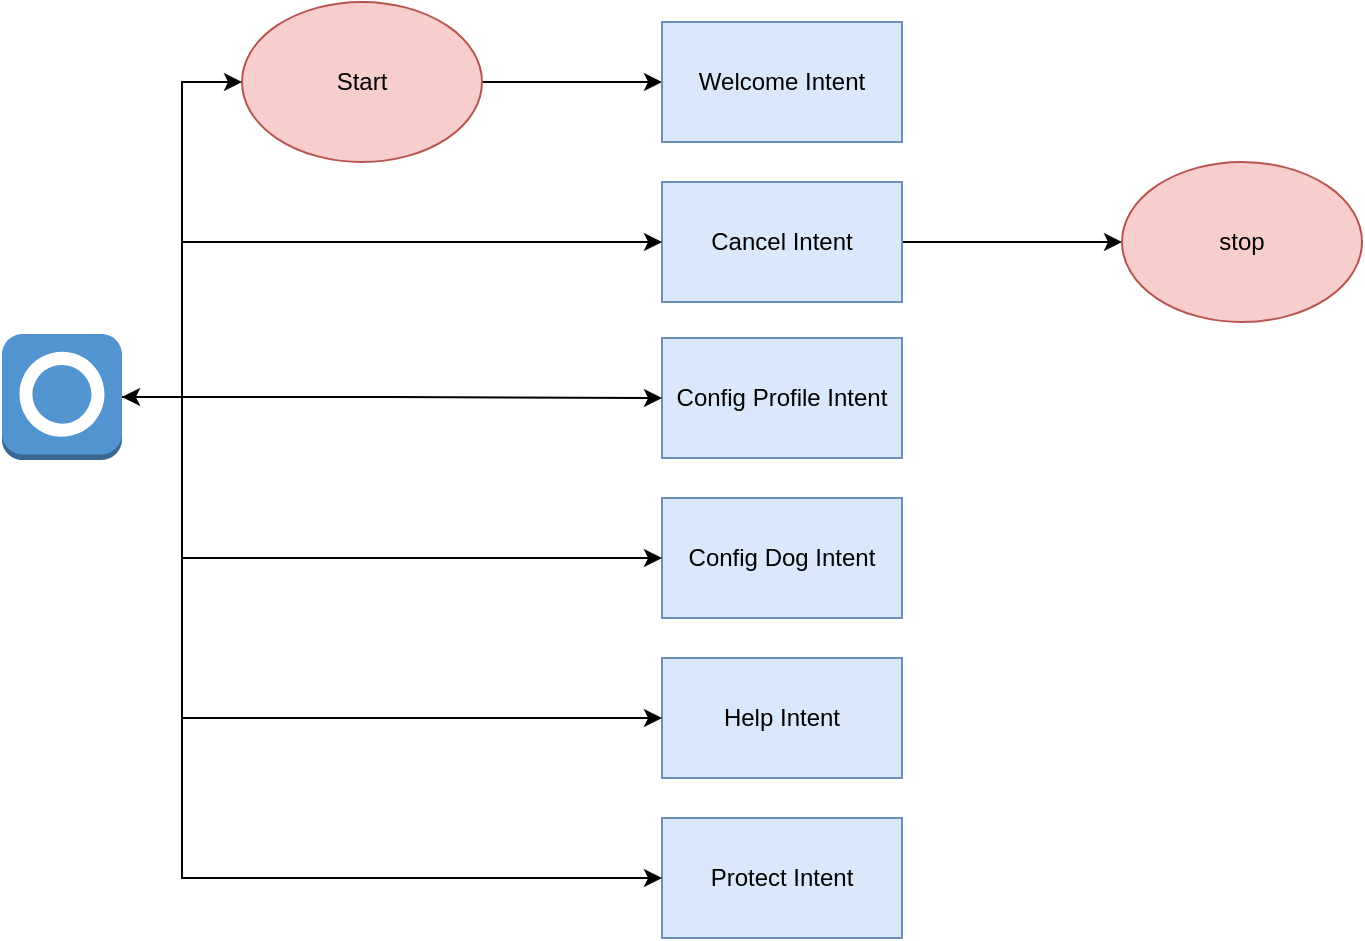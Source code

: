 <mxfile version="12.1.8" type="github" pages="5"><diagram id="BoS9-kx1qaGzL87DdR1R" name="Full Diagram"><mxGraphModel dx="932" dy="538" grid="1" gridSize="10" guides="1" tooltips="1" connect="1" arrows="1" fold="1" page="1" pageScale="1" pageWidth="827" pageHeight="1169" math="0" shadow="0"><root><mxCell id="0"/><mxCell id="1" parent="0"/><mxCell id="A-mPyMvRJ2aQJdGACuBS-4" style="edgeStyle=orthogonalEdgeStyle;rounded=0;orthogonalLoop=1;jettySize=auto;html=1;exitX=1;exitY=0.5;exitDx=0;exitDy=0;entryX=0;entryY=0.5;entryDx=0;entryDy=0;" edge="1" parent="1" source="XWfSldfmywhOotY8HdQp-2" target="A-mPyMvRJ2aQJdGACuBS-3"><mxGeometry relative="1" as="geometry"/></mxCell><mxCell id="XWfSldfmywhOotY8HdQp-2" value="Start" style="ellipse;whiteSpace=wrap;html=1;fillColor=#f8cecc;strokeColor=#b85450;" vertex="1" parent="1"><mxGeometry x="150" y="30" width="120" height="80" as="geometry"/></mxCell><mxCell id="XWfSldfmywhOotY8HdQp-9" value="Protect Intent" style="rounded=0;whiteSpace=wrap;html=1;fillColor=#dae8fc;strokeColor=#6c8ebf;" vertex="1" parent="1"><mxGeometry x="360" y="438" width="120" height="60" as="geometry"/></mxCell><mxCell id="A-mPyMvRJ2aQJdGACuBS-2" style="edgeStyle=orthogonalEdgeStyle;rounded=0;orthogonalLoop=1;jettySize=auto;html=1;exitX=1;exitY=0.5;exitDx=0;exitDy=0;entryX=0;entryY=0.5;entryDx=0;entryDy=0;" edge="1" parent="1" source="XWfSldfmywhOotY8HdQp-16" target="XWfSldfmywhOotY8HdQp-17"><mxGeometry relative="1" as="geometry"/></mxCell><mxCell id="XWfSldfmywhOotY8HdQp-16" value="Cancel Intent" style="rounded=0;whiteSpace=wrap;html=1;fillColor=#dae8fc;strokeColor=#6c8ebf;" vertex="1" parent="1"><mxGeometry x="360" y="120" width="120" height="60" as="geometry"/></mxCell><mxCell id="XWfSldfmywhOotY8HdQp-17" value="stop" style="ellipse;whiteSpace=wrap;html=1;fillColor=#f8cecc;strokeColor=#b85450;" vertex="1" parent="1"><mxGeometry x="590" y="110" width="120" height="80" as="geometry"/></mxCell><mxCell id="XWfSldfmywhOotY8HdQp-18" value="Help Intent" style="rounded=0;whiteSpace=wrap;html=1;fillColor=#dae8fc;strokeColor=#6c8ebf;" vertex="1" parent="1"><mxGeometry x="360" y="358" width="120" height="60" as="geometry"/></mxCell><mxCell id="XWfSldfmywhOotY8HdQp-19" value="Config Profile Intent" style="rounded=0;whiteSpace=wrap;html=1;fillColor=#dae8fc;strokeColor=#6c8ebf;" vertex="1" parent="1"><mxGeometry x="360" y="198" width="120" height="60" as="geometry"/></mxCell><mxCell id="XWfSldfmywhOotY8HdQp-20" value="Config Dog Intent" style="rounded=0;whiteSpace=wrap;html=1;fillColor=#dae8fc;strokeColor=#6c8ebf;" vertex="1" parent="1"><mxGeometry x="360" y="278" width="120" height="60" as="geometry"/></mxCell><mxCell id="A-mPyMvRJ2aQJdGACuBS-6" style="edgeStyle=orthogonalEdgeStyle;rounded=0;orthogonalLoop=1;jettySize=auto;html=1;exitX=1;exitY=0.5;exitDx=0;exitDy=0;exitPerimeter=0;entryX=0;entryY=0.5;entryDx=0;entryDy=0;" edge="1" parent="1" source="XWfSldfmywhOotY8HdQp-21" target="XWfSldfmywhOotY8HdQp-2"><mxGeometry relative="1" as="geometry"><Array as="points"><mxPoint x="120" y="228"/><mxPoint x="120" y="70"/></Array></mxGeometry></mxCell><mxCell id="A-mPyMvRJ2aQJdGACuBS-7" style="edgeStyle=orthogonalEdgeStyle;rounded=0;orthogonalLoop=1;jettySize=auto;html=1;exitX=1;exitY=0.5;exitDx=0;exitDy=0;exitPerimeter=0;entryX=0;entryY=0.5;entryDx=0;entryDy=0;" edge="1" parent="1" source="XWfSldfmywhOotY8HdQp-21" target="XWfSldfmywhOotY8HdQp-19"><mxGeometry relative="1" as="geometry"/></mxCell><mxCell id="A-mPyMvRJ2aQJdGACuBS-8" style="edgeStyle=orthogonalEdgeStyle;rounded=0;orthogonalLoop=1;jettySize=auto;html=1;exitX=1;exitY=0.5;exitDx=0;exitDy=0;exitPerimeter=0;entryX=0;entryY=0.5;entryDx=0;entryDy=0;startArrow=classic;startFill=1;" edge="1" parent="1" source="XWfSldfmywhOotY8HdQp-21" target="XWfSldfmywhOotY8HdQp-16"><mxGeometry relative="1" as="geometry"><Array as="points"><mxPoint x="120" y="228"/><mxPoint x="120" y="150"/></Array></mxGeometry></mxCell><mxCell id="A-mPyMvRJ2aQJdGACuBS-9" style="edgeStyle=orthogonalEdgeStyle;rounded=0;orthogonalLoop=1;jettySize=auto;html=1;exitX=1;exitY=0.5;exitDx=0;exitDy=0;exitPerimeter=0;entryX=0;entryY=0.5;entryDx=0;entryDy=0;" edge="1" parent="1" source="XWfSldfmywhOotY8HdQp-21" target="XWfSldfmywhOotY8HdQp-20"><mxGeometry relative="1" as="geometry"><Array as="points"><mxPoint x="120" y="228"/><mxPoint x="120" y="308"/></Array></mxGeometry></mxCell><mxCell id="A-mPyMvRJ2aQJdGACuBS-10" style="edgeStyle=orthogonalEdgeStyle;rounded=0;orthogonalLoop=1;jettySize=auto;html=1;exitX=1;exitY=0.5;exitDx=0;exitDy=0;exitPerimeter=0;entryX=0;entryY=0.5;entryDx=0;entryDy=0;" edge="1" parent="1" source="XWfSldfmywhOotY8HdQp-21" target="XWfSldfmywhOotY8HdQp-18"><mxGeometry relative="1" as="geometry"><Array as="points"><mxPoint x="120" y="228"/><mxPoint x="120" y="388"/></Array></mxGeometry></mxCell><mxCell id="A-mPyMvRJ2aQJdGACuBS-11" style="edgeStyle=orthogonalEdgeStyle;rounded=0;orthogonalLoop=1;jettySize=auto;html=1;exitX=1;exitY=0.5;exitDx=0;exitDy=0;exitPerimeter=0;entryX=0;entryY=0.5;entryDx=0;entryDy=0;" edge="1" parent="1" source="XWfSldfmywhOotY8HdQp-21" target="XWfSldfmywhOotY8HdQp-9"><mxGeometry relative="1" as="geometry"><Array as="points"><mxPoint x="120" y="228"/><mxPoint x="120" y="468"/></Array></mxGeometry></mxCell><mxCell id="XWfSldfmywhOotY8HdQp-21" value="" style="outlineConnect=0;dashed=0;verticalLabelPosition=bottom;verticalAlign=top;align=center;html=1;shape=mxgraph.aws3.alexa_skill;fillColor=#5294CF;gradientColor=none;" vertex="1" parent="1"><mxGeometry x="30" y="196" width="60" height="63" as="geometry"/></mxCell><mxCell id="A-mPyMvRJ2aQJdGACuBS-3" value="Welcome Intent" style="rounded=0;whiteSpace=wrap;html=1;fillColor=#dae8fc;strokeColor=#6c8ebf;" vertex="1" parent="1"><mxGeometry x="360" y="40" width="120" height="60" as="geometry"/></mxCell></root></mxGraphModel></diagram><diagram name="Config Profile Intent" id="kmIBbfeeyLt9JwXWJXLZ"><mxGraphModel dx="932" dy="538" grid="1" gridSize="10" guides="1" tooltips="1" connect="1" arrows="1" fold="1" page="1" pageScale="1" pageWidth="827" pageHeight="1169" math="0" shadow="0"><root><mxCell id="t8ESWYo60n5k54QDF9HS-0"/><mxCell id="t8ESWYo60n5k54QDF9HS-1" parent="t8ESWYo60n5k54QDF9HS-0"/><mxCell id="t8ESWYo60n5k54QDF9HS-6" style="edgeStyle=orthogonalEdgeStyle;rounded=0;orthogonalLoop=1;jettySize=auto;html=1;exitX=0;exitY=0;exitDx=60;exitDy=80;exitPerimeter=0;" parent="t8ESWYo60n5k54QDF9HS-1" source="t8ESWYo60n5k54QDF9HS-3" target="t8ESWYo60n5k54QDF9HS-5" edge="1"><mxGeometry relative="1" as="geometry"/></mxCell><mxCell id="t8ESWYo60n5k54QDF9HS-3" value="Change my profile" style="shape=callout;whiteSpace=wrap;html=1;perimeter=calloutPerimeter;" parent="t8ESWYo60n5k54QDF9HS-1" vertex="1"><mxGeometry x="270" y="25" width="120" height="80" as="geometry"/></mxCell><mxCell id="t8ESWYo60n5k54QDF9HS-8" style="edgeStyle=orthogonalEdgeStyle;rounded=0;orthogonalLoop=1;jettySize=auto;html=1;exitX=0.5;exitY=1;exitDx=0;exitDy=0;entryX=0.5;entryY=0;entryDx=0;entryDy=0;" parent="t8ESWYo60n5k54QDF9HS-1" source="t8ESWYo60n5k54QDF9HS-5" target="t8ESWYo60n5k54QDF9HS-7" edge="1"><mxGeometry relative="1" as="geometry"/></mxCell><mxCell id="t8ESWYo60n5k54QDF9HS-5" value="Confirm current profile" style="rounded=0;whiteSpace=wrap;html=1;" parent="t8ESWYo60n5k54QDF9HS-1" vertex="1"><mxGeometry x="270" y="140" width="120" height="60" as="geometry"/></mxCell><mxCell id="t8ESWYo60n5k54QDF9HS-10" style="edgeStyle=orthogonalEdgeStyle;rounded=0;orthogonalLoop=1;jettySize=auto;html=1;exitX=0;exitY=0.5;exitDx=0;exitDy=0;entryX=0.5;entryY=0;entryDx=0;entryDy=0;" parent="t8ESWYo60n5k54QDF9HS-1" source="t8ESWYo60n5k54QDF9HS-7" target="t8ESWYo60n5k54QDF9HS-9" edge="1"><mxGeometry relative="1" as="geometry"/></mxCell><mxCell id="t8ESWYo60n5k54QDF9HS-14" value="Yes" style="text;html=1;resizable=0;points=[];align=center;verticalAlign=middle;labelBackgroundColor=#ffffff;" parent="t8ESWYo60n5k54QDF9HS-10" vertex="1" connectable="0"><mxGeometry x="-0.5" y="1" relative="1" as="geometry"><mxPoint y="-2" as="offset"/></mxGeometry></mxCell><mxCell id="t8ESWYo60n5k54QDF9HS-12" style="edgeStyle=orthogonalEdgeStyle;rounded=0;orthogonalLoop=1;jettySize=auto;html=1;exitX=1;exitY=0.5;exitDx=0;exitDy=0;entryX=0.5;entryY=0;entryDx=0;entryDy=0;" parent="t8ESWYo60n5k54QDF9HS-1" source="t8ESWYo60n5k54QDF9HS-7" target="t8ESWYo60n5k54QDF9HS-11" edge="1"><mxGeometry relative="1" as="geometry"/></mxCell><mxCell id="t8ESWYo60n5k54QDF9HS-13" value="No" style="text;html=1;resizable=0;points=[];align=center;verticalAlign=middle;labelBackgroundColor=#ffffff;" parent="t8ESWYo60n5k54QDF9HS-12" vertex="1" connectable="0"><mxGeometry x="-0.5" relative="1" as="geometry"><mxPoint x="-37" y="-8" as="offset"/></mxGeometry></mxCell><mxCell id="t8ESWYo60n5k54QDF9HS-7" value="Change?" style="rhombus;whiteSpace=wrap;html=1;" parent="t8ESWYo60n5k54QDF9HS-1" vertex="1"><mxGeometry x="290" y="230" width="80" height="80" as="geometry"/></mxCell><mxCell id="sfj-TymBRwkWSwJLNx5Y-2" style="edgeStyle=orthogonalEdgeStyle;rounded=0;orthogonalLoop=1;jettySize=auto;html=1;exitX=0.5;exitY=1;exitDx=0;exitDy=0;entryX=0.5;entryY=0;entryDx=0;entryDy=0;" parent="t8ESWYo60n5k54QDF9HS-1" source="t8ESWYo60n5k54QDF9HS-9" target="sfj-TymBRwkWSwJLNx5Y-1" edge="1"><mxGeometry relative="1" as="geometry"/></mxCell><mxCell id="t8ESWYo60n5k54QDF9HS-9" value="Ask user about the new profile wanted" style="rounded=0;whiteSpace=wrap;html=1;" parent="t8ESWYo60n5k54QDF9HS-1" vertex="1"><mxGeometry x="150" y="330" width="120" height="60" as="geometry"/></mxCell><mxCell id="t8ESWYo60n5k54QDF9HS-11" value="&lt;span style=&quot;white-space: normal&quot;&gt;Open protect intent&lt;/span&gt;" style="rounded=0;whiteSpace=wrap;html=1;fillColor=#dae8fc;strokeColor=#6c8ebf;" parent="t8ESWYo60n5k54QDF9HS-1" vertex="1"><mxGeometry x="390" y="540" width="120" height="60" as="geometry"/></mxCell><mxCell id="sfj-TymBRwkWSwJLNx5Y-3" style="edgeStyle=orthogonalEdgeStyle;rounded=0;orthogonalLoop=1;jettySize=auto;html=1;exitX=0.5;exitY=1;exitDx=0;exitDy=0;entryX=0.5;entryY=0;entryDx=0;entryDy=0;" parent="t8ESWYo60n5k54QDF9HS-1" source="sfj-TymBRwkWSwJLNx5Y-1" target="t8ESWYo60n5k54QDF9HS-11" edge="1"><mxGeometry relative="1" as="geometry"/></mxCell><mxCell id="sfj-TymBRwkWSwJLNx5Y-1" value="Save the option in db" style="rounded=0;whiteSpace=wrap;html=1;" parent="t8ESWYo60n5k54QDF9HS-1" vertex="1"><mxGeometry x="150" y="420" width="120" height="60" as="geometry"/></mxCell><mxCell id="blkxZ4BY_lKAiPnyVMla-3" style="edgeStyle=orthogonalEdgeStyle;rounded=0;orthogonalLoop=1;jettySize=auto;html=1;exitX=1;exitY=0.5;exitDx=0;exitDy=0;exitPerimeter=0;entryX=0;entryY=0;entryDx=0;entryDy=25;entryPerimeter=0;" parent="t8ESWYo60n5k54QDF9HS-1" source="blkxZ4BY_lKAiPnyVMla-0" target="t8ESWYo60n5k54QDF9HS-3" edge="1"><mxGeometry relative="1" as="geometry"/></mxCell><mxCell id="blkxZ4BY_lKAiPnyVMla-0" value="" style="outlineConnect=0;dashed=0;verticalLabelPosition=bottom;verticalAlign=top;align=center;html=1;shape=mxgraph.aws3.alexa_skill;fillColor=#5294CF;gradientColor=none;" parent="t8ESWYo60n5k54QDF9HS-1" vertex="1"><mxGeometry x="30" y="18" width="60" height="63" as="geometry"/></mxCell></root></mxGraphModel></diagram><diagram name="Config dog" id="ArSXdJ1z5jqTxin4thgY"><mxGraphModel dx="932" dy="538" grid="1" gridSize="10" guides="1" tooltips="1" connect="1" arrows="1" fold="1" page="1" pageScale="1" pageWidth="827" pageHeight="1169" math="0" shadow="0"><root><mxCell id="0UDVuuBU8nNE6CpJG6oD-0"/><mxCell id="0UDVuuBU8nNE6CpJG6oD-1" parent="0UDVuuBU8nNE6CpJG6oD-0"/><mxCell id="NeI4yofVYN8mgndyzZoI-2" style="edgeStyle=orthogonalEdgeStyle;rounded=0;orthogonalLoop=1;jettySize=auto;html=1;exitX=0;exitY=0;exitDx=60;exitDy=80;exitPerimeter=0;" parent="0UDVuuBU8nNE6CpJG6oD-1" source="NeI4yofVYN8mgndyzZoI-3" target="NeI4yofVYN8mgndyzZoI-5" edge="1"><mxGeometry relative="1" as="geometry"/></mxCell><mxCell id="NeI4yofVYN8mgndyzZoI-3" value="Change my dog" style="shape=callout;whiteSpace=wrap;html=1;perimeter=calloutPerimeter;" parent="0UDVuuBU8nNE6CpJG6oD-1" vertex="1"><mxGeometry x="270" y="25" width="120" height="80" as="geometry"/></mxCell><mxCell id="NeI4yofVYN8mgndyzZoI-4" style="edgeStyle=orthogonalEdgeStyle;rounded=0;orthogonalLoop=1;jettySize=auto;html=1;exitX=0.5;exitY=1;exitDx=0;exitDy=0;entryX=0.5;entryY=0;entryDx=0;entryDy=0;" parent="0UDVuuBU8nNE6CpJG6oD-1" source="NeI4yofVYN8mgndyzZoI-5" target="NeI4yofVYN8mgndyzZoI-10" edge="1"><mxGeometry relative="1" as="geometry"/></mxCell><mxCell id="NeI4yofVYN8mgndyzZoI-5" value="Confirm current dog" style="rounded=0;whiteSpace=wrap;html=1;" parent="0UDVuuBU8nNE6CpJG6oD-1" vertex="1"><mxGeometry x="270" y="140" width="120" height="60" as="geometry"/></mxCell><mxCell id="NeI4yofVYN8mgndyzZoI-6" style="edgeStyle=orthogonalEdgeStyle;rounded=0;orthogonalLoop=1;jettySize=auto;html=1;exitX=0;exitY=0.5;exitDx=0;exitDy=0;entryX=0.5;entryY=0;entryDx=0;entryDy=0;" parent="0UDVuuBU8nNE6CpJG6oD-1" source="NeI4yofVYN8mgndyzZoI-10" target="NeI4yofVYN8mgndyzZoI-12" edge="1"><mxGeometry relative="1" as="geometry"/></mxCell><mxCell id="NeI4yofVYN8mgndyzZoI-7" value="Yes" style="text;html=1;resizable=0;points=[];align=center;verticalAlign=middle;labelBackgroundColor=#ffffff;" parent="NeI4yofVYN8mgndyzZoI-6" vertex="1" connectable="0"><mxGeometry x="-0.5" y="1" relative="1" as="geometry"><mxPoint y="-2" as="offset"/></mxGeometry></mxCell><mxCell id="NeI4yofVYN8mgndyzZoI-8" style="edgeStyle=orthogonalEdgeStyle;rounded=0;orthogonalLoop=1;jettySize=auto;html=1;exitX=1;exitY=0.5;exitDx=0;exitDy=0;entryX=0.5;entryY=0;entryDx=0;entryDy=0;" parent="0UDVuuBU8nNE6CpJG6oD-1" source="NeI4yofVYN8mgndyzZoI-10" target="NeI4yofVYN8mgndyzZoI-13" edge="1"><mxGeometry relative="1" as="geometry"/></mxCell><mxCell id="NeI4yofVYN8mgndyzZoI-9" value="No" style="text;html=1;resizable=0;points=[];align=center;verticalAlign=middle;labelBackgroundColor=#ffffff;" parent="NeI4yofVYN8mgndyzZoI-8" vertex="1" connectable="0"><mxGeometry x="-0.5" relative="1" as="geometry"><mxPoint x="-37" y="-8" as="offset"/></mxGeometry></mxCell><mxCell id="NeI4yofVYN8mgndyzZoI-10" value="Change?" style="rhombus;whiteSpace=wrap;html=1;" parent="0UDVuuBU8nNE6CpJG6oD-1" vertex="1"><mxGeometry x="290" y="230" width="80" height="80" as="geometry"/></mxCell><mxCell id="NeI4yofVYN8mgndyzZoI-11" style="edgeStyle=orthogonalEdgeStyle;rounded=0;orthogonalLoop=1;jettySize=auto;html=1;exitX=0.5;exitY=1;exitDx=0;exitDy=0;entryX=0.5;entryY=0;entryDx=0;entryDy=0;" parent="0UDVuuBU8nNE6CpJG6oD-1" source="NeI4yofVYN8mgndyzZoI-12" target="NeI4yofVYN8mgndyzZoI-15" edge="1"><mxGeometry relative="1" as="geometry"/></mxCell><mxCell id="NeI4yofVYN8mgndyzZoI-12" value="Ask user about the new dog wanted" style="rounded=0;whiteSpace=wrap;html=1;" parent="0UDVuuBU8nNE6CpJG6oD-1" vertex="1"><mxGeometry x="150" y="330" width="120" height="60" as="geometry"/></mxCell><mxCell id="NeI4yofVYN8mgndyzZoI-13" value="&lt;span style=&quot;white-space: normal&quot;&gt;Open protect intent&lt;/span&gt;" style="rounded=0;whiteSpace=wrap;html=1;fillColor=#dae8fc;strokeColor=#6c8ebf;" parent="0UDVuuBU8nNE6CpJG6oD-1" vertex="1"><mxGeometry x="390" y="540" width="120" height="60" as="geometry"/></mxCell><mxCell id="NeI4yofVYN8mgndyzZoI-14" style="edgeStyle=orthogonalEdgeStyle;rounded=0;orthogonalLoop=1;jettySize=auto;html=1;exitX=0.5;exitY=1;exitDx=0;exitDy=0;entryX=0.5;entryY=0;entryDx=0;entryDy=0;" parent="0UDVuuBU8nNE6CpJG6oD-1" source="NeI4yofVYN8mgndyzZoI-15" target="NeI4yofVYN8mgndyzZoI-13" edge="1"><mxGeometry relative="1" as="geometry"/></mxCell><mxCell id="NeI4yofVYN8mgndyzZoI-15" value="Save the option in db" style="rounded=0;whiteSpace=wrap;html=1;" parent="0UDVuuBU8nNE6CpJG6oD-1" vertex="1"><mxGeometry x="150" y="420" width="120" height="60" as="geometry"/></mxCell><mxCell id="XBOhW0ONh49N_aWdu0fe-2" style="edgeStyle=orthogonalEdgeStyle;rounded=0;orthogonalLoop=1;jettySize=auto;html=1;exitX=1;exitY=0.5;exitDx=0;exitDy=0;exitPerimeter=0;entryX=0;entryY=0;entryDx=0;entryDy=25;entryPerimeter=0;" parent="0UDVuuBU8nNE6CpJG6oD-1" source="XBOhW0ONh49N_aWdu0fe-0" target="NeI4yofVYN8mgndyzZoI-3" edge="1"><mxGeometry relative="1" as="geometry"/></mxCell><mxCell id="XBOhW0ONh49N_aWdu0fe-0" value="" style="outlineConnect=0;dashed=0;verticalLabelPosition=bottom;verticalAlign=top;align=center;html=1;shape=mxgraph.aws3.alexa_skill;fillColor=#5294CF;gradientColor=none;" parent="0UDVuuBU8nNE6CpJG6oD-1" vertex="1"><mxGeometry x="20" y="18" width="60" height="63" as="geometry"/></mxCell></root></mxGraphModel></diagram><diagram name="Protect Intent" id="idZ2e2-XLDdyhRJ-90-B"><mxGraphModel dx="932" dy="538" grid="1" gridSize="10" guides="1" tooltips="1" connect="1" arrows="1" fold="1" page="1" pageScale="1" pageWidth="827" pageHeight="1169" math="0" shadow="0"><root><mxCell id="qwzepNaz6ePmOKLWKJQ6-0"/><mxCell id="qwzepNaz6ePmOKLWKJQ6-1" parent="qwzepNaz6ePmOKLWKJQ6-0"/><mxCell id="4tcZi6S7ieC6bkfAxtY2-8" style="edgeStyle=orthogonalEdgeStyle;rounded=0;orthogonalLoop=1;jettySize=auto;html=1;exitX=0.5;exitY=0.5;exitDx=0;exitDy=0;exitPerimeter=0;entryX=0;entryY=0.5;entryDx=0;entryDy=0;" parent="qwzepNaz6ePmOKLWKJQ6-1" target="4tcZi6S7ieC6bkfAxtY2-0" edge="1"><mxGeometry relative="1" as="geometry"><mxPoint x="110" y="100" as="sourcePoint"/></mxGeometry></mxCell><mxCell id="4tcZi6S7ieC6bkfAxtY2-2" style="edgeStyle=orthogonalEdgeStyle;rounded=0;orthogonalLoop=1;jettySize=auto;html=1;exitX=0.5;exitY=1;exitDx=0;exitDy=0;entryX=0.5;entryY=0;entryDx=0;entryDy=0;" parent="qwzepNaz6ePmOKLWKJQ6-1" source="4tcZi6S7ieC6bkfAxtY2-0" target="4tcZi6S7ieC6bkfAxtY2-1" edge="1"><mxGeometry relative="1" as="geometry"/></mxCell><mxCell id="4tcZi6S7ieC6bkfAxtY2-0" value="Get first profile sound randomly based on preferences" style="rounded=0;whiteSpace=wrap;html=1;" parent="qwzepNaz6ePmOKLWKJQ6-1" vertex="1"><mxGeometry x="390" y="70" width="120" height="60" as="geometry"/></mxCell><mxCell id="4tcZi6S7ieC6bkfAxtY2-10" style="edgeStyle=orthogonalEdgeStyle;rounded=0;orthogonalLoop=1;jettySize=auto;html=1;exitX=0.5;exitY=1;exitDx=0;exitDy=0;" parent="qwzepNaz6ePmOKLWKJQ6-1" source="4tcZi6S7ieC6bkfAxtY2-1" target="4tcZi6S7ieC6bkfAxtY2-9" edge="1"><mxGeometry relative="1" as="geometry"/></mxCell><mxCell id="4tcZi6S7ieC6bkfAxtY2-1" value="Get a short pause" style="rounded=0;whiteSpace=wrap;html=1;" parent="qwzepNaz6ePmOKLWKJQ6-1" vertex="1"><mxGeometry x="390" y="160" width="120" height="60" as="geometry"/></mxCell><mxCell id="4tcZi6S7ieC6bkfAxtY2-14" style="edgeStyle=orthogonalEdgeStyle;rounded=0;orthogonalLoop=1;jettySize=auto;html=1;exitX=0.5;exitY=1;exitDx=0;exitDy=0;" parent="qwzepNaz6ePmOKLWKJQ6-1" source="4tcZi6S7ieC6bkfAxtY2-3" target="4tcZi6S7ieC6bkfAxtY2-4" edge="1"><mxGeometry relative="1" as="geometry"/></mxCell><mxCell id="4tcZi6S7ieC6bkfAxtY2-3" value="Get a profile sound randomly based on preferences" style="rounded=0;whiteSpace=wrap;html=1;" parent="qwzepNaz6ePmOKLWKJQ6-1" vertex="1"><mxGeometry x="560" y="360" width="120" height="60" as="geometry"/></mxCell><mxCell id="4tcZi6S7ieC6bkfAxtY2-16" style="edgeStyle=orthogonalEdgeStyle;rounded=0;orthogonalLoop=1;jettySize=auto;html=1;exitX=0.5;exitY=1;exitDx=0;exitDy=0;entryX=0.5;entryY=0;entryDx=0;entryDy=0;" parent="qwzepNaz6ePmOKLWKJQ6-1" source="4tcZi6S7ieC6bkfAxtY2-4" target="4tcZi6S7ieC6bkfAxtY2-9" edge="1"><mxGeometry relative="1" as="geometry"><Array as="points"><mxPoint x="450" y="560"/><mxPoint x="180" y="560"/><mxPoint x="180" y="238"/><mxPoint x="450" y="238"/></Array></mxGeometry></mxCell><mxCell id="4tcZi6S7ieC6bkfAxtY2-4" value="Get a pause randomly" style="rounded=0;whiteSpace=wrap;html=1;" parent="qwzepNaz6ePmOKLWKJQ6-1" vertex="1"><mxGeometry x="390" y="480" width="120" height="60" as="geometry"/></mxCell><mxCell id="4tcZi6S7ieC6bkfAxtY2-11" style="edgeStyle=orthogonalEdgeStyle;rounded=0;orthogonalLoop=1;jettySize=auto;html=1;exitX=1;exitY=0.5;exitDx=0;exitDy=0;" parent="qwzepNaz6ePmOKLWKJQ6-1" source="4tcZi6S7ieC6bkfAxtY2-9" target="4tcZi6S7ieC6bkfAxtY2-3" edge="1"><mxGeometry relative="1" as="geometry"/></mxCell><mxCell id="4tcZi6S7ieC6bkfAxtY2-17" value="No" style="text;html=1;resizable=0;points=[];align=center;verticalAlign=middle;labelBackgroundColor=#ffffff;" parent="4tcZi6S7ieC6bkfAxtY2-11" vertex="1" connectable="0"><mxGeometry x="-0.526" relative="1" as="geometry"><mxPoint as="offset"/></mxGeometry></mxCell><mxCell id="4tcZi6S7ieC6bkfAxtY2-13" style="edgeStyle=orthogonalEdgeStyle;rounded=0;orthogonalLoop=1;jettySize=auto;html=1;exitX=0;exitY=0.5;exitDx=0;exitDy=0;" parent="qwzepNaz6ePmOKLWKJQ6-1" source="4tcZi6S7ieC6bkfAxtY2-9" target="4tcZi6S7ieC6bkfAxtY2-12" edge="1"><mxGeometry relative="1" as="geometry"/></mxCell><mxCell id="4tcZi6S7ieC6bkfAxtY2-18" value="Yes" style="text;html=1;resizable=0;points=[];align=center;verticalAlign=middle;labelBackgroundColor=#ffffff;" parent="4tcZi6S7ieC6bkfAxtY2-13" vertex="1" connectable="0"><mxGeometry x="-0.406" y="1" relative="1" as="geometry"><mxPoint as="offset"/></mxGeometry></mxCell><mxCell id="4tcZi6S7ieC6bkfAxtY2-9" value="Was profile sound last time?" style="rhombus;whiteSpace=wrap;html=1;" parent="qwzepNaz6ePmOKLWKJQ6-1" vertex="1"><mxGeometry x="350" y="257.5" width="200" height="75" as="geometry"/></mxCell><mxCell id="4tcZi6S7ieC6bkfAxtY2-15" style="edgeStyle=orthogonalEdgeStyle;rounded=0;orthogonalLoop=1;jettySize=auto;html=1;exitX=0.5;exitY=1;exitDx=0;exitDy=0;entryX=0.5;entryY=0;entryDx=0;entryDy=0;" parent="qwzepNaz6ePmOKLWKJQ6-1" source="4tcZi6S7ieC6bkfAxtY2-12" target="4tcZi6S7ieC6bkfAxtY2-4" edge="1"><mxGeometry relative="1" as="geometry"/></mxCell><mxCell id="4tcZi6S7ieC6bkfAxtY2-12" value="Get a dog sound randomly based on preferances" style="rounded=0;whiteSpace=wrap;html=1;" parent="qwzepNaz6ePmOKLWKJQ6-1" vertex="1"><mxGeometry x="200" y="360" width="120" height="60" as="geometry"/></mxCell><mxCell id="ZWwXkUwyEOlbV0-oSmQU-0" value="" style="outlineConnect=0;dashed=0;verticalLabelPosition=bottom;verticalAlign=top;align=center;html=1;shape=mxgraph.aws3.alexa_skill;fillColor=#5294CF;gradientColor=none;" parent="qwzepNaz6ePmOKLWKJQ6-1" vertex="1"><mxGeometry x="60" y="70" width="60" height="63" as="geometry"/></mxCell></root></mxGraphModel></diagram><diagram id="fV9Ovne1gmqyaRnuugCw" name="Welcome Intent"><mxGraphModel dx="932" dy="538" grid="1" gridSize="10" guides="1" tooltips="1" connect="1" arrows="1" fold="1" page="1" pageScale="1" pageWidth="827" pageHeight="1169" math="0" shadow="0"><root><mxCell id="yDAuH6TaZAijWrFfatr9-0"/><mxCell id="yDAuH6TaZAijWrFfatr9-1" parent="yDAuH6TaZAijWrFfatr9-0"/><mxCell id="Png2g6t-9AziIKVtMgAT-2" style="edgeStyle=orthogonalEdgeStyle;rounded=0;orthogonalLoop=1;jettySize=auto;html=1;exitX=0.5;exitY=1;exitDx=0;exitDy=0;exitPerimeter=0;" edge="1" parent="yDAuH6TaZAijWrFfatr9-1" source="Png2g6t-9AziIKVtMgAT-0"><mxGeometry relative="1" as="geometry"><mxPoint x="413" y="140" as="targetPoint"/></mxGeometry></mxCell><mxCell id="Png2g6t-9AziIKVtMgAT-0" value="" style="outlineConnect=0;dashed=0;verticalLabelPosition=bottom;verticalAlign=top;align=center;html=1;shape=mxgraph.aws3.alexa_skill;fillColor=#5294CF;gradientColor=none;" vertex="1" parent="yDAuH6TaZAijWrFfatr9-1"><mxGeometry x="383" y="20" width="60" height="63" as="geometry"/></mxCell><mxCell id="Png2g6t-9AziIKVtMgAT-6" style="edgeStyle=orthogonalEdgeStyle;rounded=0;orthogonalLoop=1;jettySize=auto;html=1;exitX=1;exitY=0.5;exitDx=0;exitDy=0;" edge="1" parent="yDAuH6TaZAijWrFfatr9-1" source="Png2g6t-9AziIKVtMgAT-3" target="Png2g6t-9AziIKVtMgAT-5"><mxGeometry relative="1" as="geometry"/></mxCell><mxCell id="Png2g6t-9AziIKVtMgAT-9" value="No" style="text;html=1;resizable=0;points=[];align=center;verticalAlign=middle;labelBackgroundColor=#ffffff;" vertex="1" connectable="0" parent="Png2g6t-9AziIKVtMgAT-6"><mxGeometry x="-0.474" relative="1" as="geometry"><mxPoint as="offset"/></mxGeometry></mxCell><mxCell id="Png2g6t-9AziIKVtMgAT-7" style="edgeStyle=orthogonalEdgeStyle;rounded=0;orthogonalLoop=1;jettySize=auto;html=1;exitX=0;exitY=0.5;exitDx=0;exitDy=0;entryX=0.5;entryY=0;entryDx=0;entryDy=0;" edge="1" parent="yDAuH6TaZAijWrFfatr9-1" source="Png2g6t-9AziIKVtMgAT-3" target="Png2g6t-9AziIKVtMgAT-4"><mxGeometry relative="1" as="geometry"/></mxCell><mxCell id="Png2g6t-9AziIKVtMgAT-8" value="Yes" style="text;html=1;resizable=0;points=[];align=center;verticalAlign=middle;labelBackgroundColor=#ffffff;" vertex="1" connectable="0" parent="Png2g6t-9AziIKVtMgAT-7"><mxGeometry x="-0.359" relative="1" as="geometry"><mxPoint as="offset"/></mxGeometry></mxCell><mxCell id="Png2g6t-9AziIKVtMgAT-3" value="first time?" style="rhombus;whiteSpace=wrap;html=1;" vertex="1" parent="yDAuH6TaZAijWrFfatr9-1"><mxGeometry x="373" y="140" width="80" height="80" as="geometry"/></mxCell><mxCell id="mER4r-HsHx482_vp1JTy-1" style="edgeStyle=orthogonalEdgeStyle;rounded=0;orthogonalLoop=1;jettySize=auto;html=1;exitX=0.5;exitY=1;exitDx=0;exitDy=0;entryX=0;entryY=0.5;entryDx=0;entryDy=0;entryPerimeter=0;startArrow=none;startFill=0;" edge="1" parent="yDAuH6TaZAijWrFfatr9-1" source="Png2g6t-9AziIKVtMgAT-4" target="Png2g6t-9AziIKVtMgAT-0"><mxGeometry relative="1" as="geometry"><Array as="points"><mxPoint x="240" y="320"/><mxPoint x="100" y="320"/><mxPoint x="100" y="52"/></Array></mxGeometry></mxCell><mxCell id="mER4r-HsHx482_vp1JTy-2" value="response" style="text;html=1;resizable=0;points=[];align=center;verticalAlign=middle;labelBackgroundColor=#ffffff;" vertex="1" connectable="0" parent="mER4r-HsHx482_vp1JTy-1"><mxGeometry x="-0.708" relative="1" as="geometry"><mxPoint y="-2" as="offset"/></mxGeometry></mxCell><mxCell id="Png2g6t-9AziIKVtMgAT-4" value="Speak&lt;br&gt;WELCOME_MSG + HELP MSG" style="rounded=0;whiteSpace=wrap;html=1;" vertex="1" parent="yDAuH6TaZAijWrFfatr9-1"><mxGeometry x="140" y="240" width="200" height="60" as="geometry"/></mxCell><mxCell id="Png2g6t-9AziIKVtMgAT-5" value="ProtectIntent" style="rounded=0;whiteSpace=wrap;html=1;fillColor=#dae8fc;strokeColor=#6c8ebf;" vertex="1" parent="yDAuH6TaZAijWrFfatr9-1"><mxGeometry x="470" y="240" width="200" height="60" as="geometry"/></mxCell></root></mxGraphModel></diagram></mxfile>